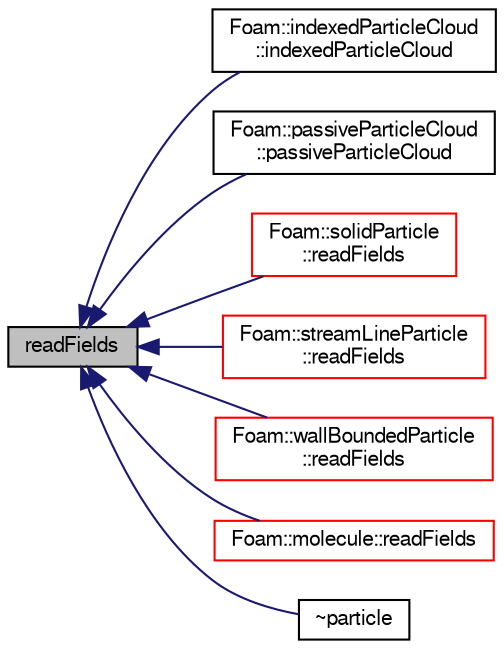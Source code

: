 digraph "readFields"
{
  bgcolor="transparent";
  edge [fontname="FreeSans",fontsize="10",labelfontname="FreeSans",labelfontsize="10"];
  node [fontname="FreeSans",fontsize="10",shape=record];
  rankdir="LR";
  Node4437 [label="readFields",height=0.2,width=0.4,color="black", fillcolor="grey75", style="filled", fontcolor="black"];
  Node4437 -> Node4438 [dir="back",color="midnightblue",fontsize="10",style="solid",fontname="FreeSans"];
  Node4438 [label="Foam::indexedParticleCloud\l::indexedParticleCloud",height=0.2,width=0.4,color="black",URL="$a23574.html#a847b898b6b0653163d5f876a1cff7d52",tooltip="Construct given mesh. "];
  Node4437 -> Node4439 [dir="back",color="midnightblue",fontsize="10",style="solid",fontname="FreeSans"];
  Node4439 [label="Foam::passiveParticleCloud\l::passiveParticleCloud",height=0.2,width=0.4,color="black",URL="$a23602.html#ae569cc2a2ef7b30e27a1f963bbbd95fc",tooltip="Construct given mesh. "];
  Node4437 -> Node4440 [dir="back",color="midnightblue",fontsize="10",style="solid",fontname="FreeSans"];
  Node4440 [label="Foam::solidParticle\l::readFields",height=0.2,width=0.4,color="red",URL="$a24502.html#ac7cf0a4e59ebca835e0e428904eecb41"];
  Node4437 -> Node4442 [dir="back",color="midnightblue",fontsize="10",style="solid",fontname="FreeSans"];
  Node4442 [label="Foam::streamLineParticle\l::readFields",height=0.2,width=0.4,color="red",URL="$a28774.html#a6dcd4895ca674d477a9117e63ea82691",tooltip="Read. "];
  Node4437 -> Node4445 [dir="back",color="midnightblue",fontsize="10",style="solid",fontname="FreeSans"];
  Node4445 [label="Foam::wallBoundedParticle\l::readFields",height=0.2,width=0.4,color="red",URL="$a28794.html#aeb3ed2213b2b23bf4544856579583441",tooltip="Read. "];
  Node4437 -> Node4456 [dir="back",color="midnightblue",fontsize="10",style="solid",fontname="FreeSans"];
  Node4456 [label="Foam::molecule::readFields",height=0.2,width=0.4,color="red",URL="$a24390.html#acb3924c097c11bf0acea90e570b814d0"];
  Node4437 -> Node4459 [dir="back",color="midnightblue",fontsize="10",style="solid",fontname="FreeSans"];
  Node4459 [label="~particle",height=0.2,width=0.4,color="black",URL="$a23586.html#a21cc76910d09c0550f6ce9f2ed3b2f52",tooltip="Destructor. "];
}
